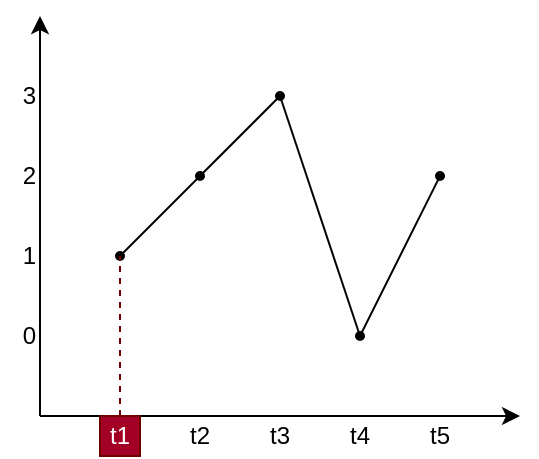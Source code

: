 <mxfile version="13.0.1" type="device" pages="5"><diagram id="GNI_1XxnaWVlotuhfEyz" name="Chart-0"><mxGraphModel dx="1092" dy="983" grid="1" gridSize="10" guides="1" tooltips="1" connect="1" arrows="1" fold="1" page="1" pageScale="1" pageWidth="850" pageHeight="1100" math="0" shadow="0"><root><mxCell id="0"/><mxCell id="1" parent="0"/><mxCell id="yoRwLAgDJurd5_JZoQ_t-25" value="" style="group" parent="1" vertex="1" connectable="0"><mxGeometry x="40" y="40" width="260" height="220" as="geometry"/></mxCell><mxCell id="yoRwLAgDJurd5_JZoQ_t-1" value="" style="endArrow=classic;html=1;" parent="yoRwLAgDJurd5_JZoQ_t-25" edge="1"><mxGeometry width="50" height="50" relative="1" as="geometry"><mxPoint x="20" y="200" as="sourcePoint"/><mxPoint x="20" as="targetPoint"/></mxGeometry></mxCell><mxCell id="yoRwLAgDJurd5_JZoQ_t-2" value="" style="endArrow=classic;html=1;" parent="yoRwLAgDJurd5_JZoQ_t-25" edge="1"><mxGeometry width="50" height="50" relative="1" as="geometry"><mxPoint x="20" y="200" as="sourcePoint"/><mxPoint x="260" y="200" as="targetPoint"/></mxGeometry></mxCell><mxCell id="yoRwLAgDJurd5_JZoQ_t-3" value="" style="endArrow=none;html=1;" parent="yoRwLAgDJurd5_JZoQ_t-25" edge="1"><mxGeometry width="50" height="50" relative="1" as="geometry"><mxPoint x="60" y="120" as="sourcePoint"/><mxPoint x="100" y="80" as="targetPoint"/></mxGeometry></mxCell><mxCell id="yoRwLAgDJurd5_JZoQ_t-4" value="" style="endArrow=none;html=1;" parent="yoRwLAgDJurd5_JZoQ_t-25" edge="1"><mxGeometry width="50" height="50" relative="1" as="geometry"><mxPoint x="100" y="80" as="sourcePoint"/><mxPoint x="140" y="40" as="targetPoint"/></mxGeometry></mxCell><mxCell id="yoRwLAgDJurd5_JZoQ_t-5" value="" style="endArrow=none;html=1;" parent="yoRwLAgDJurd5_JZoQ_t-25" edge="1"><mxGeometry width="50" height="50" relative="1" as="geometry"><mxPoint x="140" y="40" as="sourcePoint"/><mxPoint x="180" y="160" as="targetPoint"/></mxGeometry></mxCell><mxCell id="yoRwLAgDJurd5_JZoQ_t-6" value="" style="endArrow=none;html=1;" parent="yoRwLAgDJurd5_JZoQ_t-25" source="yoRwLAgDJurd5_JZoQ_t-20" edge="1"><mxGeometry width="50" height="50" relative="1" as="geometry"><mxPoint x="220" y="80" as="sourcePoint"/><mxPoint x="180" y="160" as="targetPoint"/></mxGeometry></mxCell><mxCell id="yoRwLAgDJurd5_JZoQ_t-7" value="1" style="text;html=1;strokeColor=none;fillColor=none;align=right;verticalAlign=middle;whiteSpace=wrap;rounded=0;" parent="yoRwLAgDJurd5_JZoQ_t-25" vertex="1"><mxGeometry y="110" width="20" height="20" as="geometry"/></mxCell><mxCell id="yoRwLAgDJurd5_JZoQ_t-8" value="0" style="text;html=1;strokeColor=none;fillColor=none;align=right;verticalAlign=middle;whiteSpace=wrap;rounded=0;" parent="yoRwLAgDJurd5_JZoQ_t-25" vertex="1"><mxGeometry y="150" width="20" height="20" as="geometry"/></mxCell><mxCell id="yoRwLAgDJurd5_JZoQ_t-9" value="2" style="text;html=1;strokeColor=none;fillColor=none;align=right;verticalAlign=middle;whiteSpace=wrap;rounded=0;" parent="yoRwLAgDJurd5_JZoQ_t-25" vertex="1"><mxGeometry y="70" width="20" height="20" as="geometry"/></mxCell><mxCell id="yoRwLAgDJurd5_JZoQ_t-10" value="3" style="text;html=1;strokeColor=none;fillColor=none;align=right;verticalAlign=middle;whiteSpace=wrap;rounded=0;" parent="yoRwLAgDJurd5_JZoQ_t-25" vertex="1"><mxGeometry y="30" width="20" height="20" as="geometry"/></mxCell><mxCell id="yoRwLAgDJurd5_JZoQ_t-11" value="t1" style="text;html=1;strokeColor=#6F0000;fillColor=#a20025;align=center;verticalAlign=middle;whiteSpace=wrap;rounded=0;fontColor=#ffffff;" parent="yoRwLAgDJurd5_JZoQ_t-25" vertex="1"><mxGeometry x="50" y="200" width="20" height="20" as="geometry"/></mxCell><mxCell id="yoRwLAgDJurd5_JZoQ_t-12" value="t2" style="text;html=1;strokeColor=none;fillColor=none;align=center;verticalAlign=middle;whiteSpace=wrap;rounded=0;" parent="yoRwLAgDJurd5_JZoQ_t-25" vertex="1"><mxGeometry x="90" y="200" width="20" height="20" as="geometry"/></mxCell><mxCell id="yoRwLAgDJurd5_JZoQ_t-13" value="t3" style="text;html=1;strokeColor=none;fillColor=none;align=center;verticalAlign=middle;whiteSpace=wrap;rounded=0;" parent="yoRwLAgDJurd5_JZoQ_t-25" vertex="1"><mxGeometry x="130" y="200" width="20" height="20" as="geometry"/></mxCell><mxCell id="yoRwLAgDJurd5_JZoQ_t-14" value="t4" style="text;html=1;strokeColor=none;fillColor=none;align=center;verticalAlign=middle;whiteSpace=wrap;rounded=0;" parent="yoRwLAgDJurd5_JZoQ_t-25" vertex="1"><mxGeometry x="170" y="200" width="20" height="20" as="geometry"/></mxCell><mxCell id="yoRwLAgDJurd5_JZoQ_t-15" value="t5" style="text;html=1;strokeColor=none;fillColor=none;align=center;verticalAlign=middle;whiteSpace=wrap;rounded=0;" parent="yoRwLAgDJurd5_JZoQ_t-25" vertex="1"><mxGeometry x="210" y="200" width="20" height="20" as="geometry"/></mxCell><mxCell id="yoRwLAgDJurd5_JZoQ_t-17" value="" style="ellipse;whiteSpace=wrap;html=1;aspect=fixed;align=center;fillColor=#000000;" parent="yoRwLAgDJurd5_JZoQ_t-25" vertex="1"><mxGeometry x="58" y="118" width="4" height="4" as="geometry"/></mxCell><mxCell id="yoRwLAgDJurd5_JZoQ_t-18" value="" style="ellipse;whiteSpace=wrap;html=1;aspect=fixed;align=center;fillColor=#000000;" parent="yoRwLAgDJurd5_JZoQ_t-25" vertex="1"><mxGeometry x="138" y="38" width="4" height="4" as="geometry"/></mxCell><mxCell id="yoRwLAgDJurd5_JZoQ_t-19" value="" style="ellipse;whiteSpace=wrap;html=1;aspect=fixed;align=center;fillColor=#000000;" parent="yoRwLAgDJurd5_JZoQ_t-25" vertex="1"><mxGeometry x="178" y="158" width="4" height="4" as="geometry"/></mxCell><mxCell id="yoRwLAgDJurd5_JZoQ_t-20" value="" style="ellipse;whiteSpace=wrap;html=1;aspect=fixed;align=center;fillColor=#000000;" parent="yoRwLAgDJurd5_JZoQ_t-25" vertex="1"><mxGeometry x="218" y="78" width="4" height="4" as="geometry"/></mxCell><mxCell id="yoRwLAgDJurd5_JZoQ_t-23" value="" style="endArrow=none;html=1;" parent="yoRwLAgDJurd5_JZoQ_t-25" target="yoRwLAgDJurd5_JZoQ_t-20" edge="1"><mxGeometry width="50" height="50" relative="1" as="geometry"><mxPoint x="220" y="80" as="sourcePoint"/><mxPoint x="180" y="160" as="targetPoint"/></mxGeometry></mxCell><mxCell id="yoRwLAgDJurd5_JZoQ_t-24" value="" style="ellipse;whiteSpace=wrap;html=1;aspect=fixed;align=center;fillColor=#000000;" parent="yoRwLAgDJurd5_JZoQ_t-25" vertex="1"><mxGeometry x="98" y="78" width="4" height="4" as="geometry"/></mxCell><mxCell id="yoRwLAgDJurd5_JZoQ_t-99" value="" style="endArrow=none;dashed=1;html=1;fillColor=#a20025;strokeColor=#6F0000;exitX=0.5;exitY=1;exitDx=0;exitDy=0;" parent="1" edge="1"><mxGeometry width="50" height="50" relative="1" as="geometry"><mxPoint x="100" y="240" as="sourcePoint"/><mxPoint x="100" y="160" as="targetPoint"/></mxGeometry></mxCell></root></mxGraphModel></diagram><diagram id="5bzT0ivBfAlRFcSFO_gp" name="Chart-sell"><mxGraphModel dx="1092" dy="983" grid="1" gridSize="10" guides="1" tooltips="1" connect="1" arrows="1" fold="1" page="1" pageScale="1" pageWidth="850" pageHeight="1100" math="0" shadow="0"><root><mxCell id="JjhtUBSlfmf9Go-2sVfD-0"/><mxCell id="JjhtUBSlfmf9Go-2sVfD-1" parent="JjhtUBSlfmf9Go-2sVfD-0"/><mxCell id="XUfsZHYqxWSjVOJ6sXv7-0" value="" style="group;fontStyle=1" vertex="1" connectable="0" parent="JjhtUBSlfmf9Go-2sVfD-1"><mxGeometry x="40" y="40" width="260" height="220" as="geometry"/></mxCell><mxCell id="XUfsZHYqxWSjVOJ6sXv7-1" value="" style="rounded=0;whiteSpace=wrap;html=1;fillColor=#dae8fc;align=center;strokeColor=none;" vertex="1" parent="XUfsZHYqxWSjVOJ6sXv7-0"><mxGeometry x="40" y="80" width="80" height="40" as="geometry"/></mxCell><mxCell id="XUfsZHYqxWSjVOJ6sXv7-2" value="" style="endArrow=classic;html=1;" edge="1" parent="XUfsZHYqxWSjVOJ6sXv7-0"><mxGeometry width="50" height="50" relative="1" as="geometry"><mxPoint x="20" y="200" as="sourcePoint"/><mxPoint x="20" as="targetPoint"/></mxGeometry></mxCell><mxCell id="XUfsZHYqxWSjVOJ6sXv7-3" value="" style="endArrow=classic;html=1;" edge="1" parent="XUfsZHYqxWSjVOJ6sXv7-0"><mxGeometry width="50" height="50" relative="1" as="geometry"><mxPoint x="20" y="200" as="sourcePoint"/><mxPoint x="260" y="200" as="targetPoint"/></mxGeometry></mxCell><mxCell id="XUfsZHYqxWSjVOJ6sXv7-4" value="" style="endArrow=none;html=1;" edge="1" parent="XUfsZHYqxWSjVOJ6sXv7-0"><mxGeometry width="50" height="50" relative="1" as="geometry"><mxPoint x="60" y="120" as="sourcePoint"/><mxPoint x="100" y="80" as="targetPoint"/></mxGeometry></mxCell><mxCell id="XUfsZHYqxWSjVOJ6sXv7-5" value="" style="endArrow=none;html=1;" edge="1" parent="XUfsZHYqxWSjVOJ6sXv7-0"><mxGeometry width="50" height="50" relative="1" as="geometry"><mxPoint x="100" y="80" as="sourcePoint"/><mxPoint x="140" y="40" as="targetPoint"/></mxGeometry></mxCell><mxCell id="XUfsZHYqxWSjVOJ6sXv7-6" value="" style="endArrow=none;html=1;" edge="1" parent="XUfsZHYqxWSjVOJ6sXv7-0"><mxGeometry width="50" height="50" relative="1" as="geometry"><mxPoint x="140" y="40" as="sourcePoint"/><mxPoint x="180" y="160" as="targetPoint"/></mxGeometry></mxCell><mxCell id="XUfsZHYqxWSjVOJ6sXv7-7" value="" style="endArrow=none;html=1;" edge="1" parent="XUfsZHYqxWSjVOJ6sXv7-0" source="XUfsZHYqxWSjVOJ6sXv7-20"><mxGeometry width="50" height="50" relative="1" as="geometry"><mxPoint x="220" y="80" as="sourcePoint"/><mxPoint x="180" y="160" as="targetPoint"/></mxGeometry></mxCell><mxCell id="XUfsZHYqxWSjVOJ6sXv7-8" value="1" style="text;html=1;strokeColor=none;fillColor=none;align=right;verticalAlign=middle;whiteSpace=wrap;rounded=0;" vertex="1" parent="XUfsZHYqxWSjVOJ6sXv7-0"><mxGeometry y="110" width="20" height="20" as="geometry"/></mxCell><mxCell id="XUfsZHYqxWSjVOJ6sXv7-9" value="0" style="text;html=1;strokeColor=none;fillColor=none;align=right;verticalAlign=middle;whiteSpace=wrap;rounded=0;" vertex="1" parent="XUfsZHYqxWSjVOJ6sXv7-0"><mxGeometry y="150" width="20" height="20" as="geometry"/></mxCell><mxCell id="XUfsZHYqxWSjVOJ6sXv7-10" value="2" style="text;html=1;strokeColor=none;fillColor=none;align=right;verticalAlign=middle;whiteSpace=wrap;rounded=0;" vertex="1" parent="XUfsZHYqxWSjVOJ6sXv7-0"><mxGeometry y="70" width="20" height="20" as="geometry"/></mxCell><mxCell id="XUfsZHYqxWSjVOJ6sXv7-11" value="3" style="text;html=1;strokeColor=none;fillColor=none;align=right;verticalAlign=middle;whiteSpace=wrap;rounded=0;" vertex="1" parent="XUfsZHYqxWSjVOJ6sXv7-0"><mxGeometry y="30" width="20" height="20" as="geometry"/></mxCell><mxCell id="XUfsZHYqxWSjVOJ6sXv7-12" value="t1" style="text;html=1;strokeColor=none;fillColor=none;align=center;verticalAlign=middle;whiteSpace=wrap;rounded=0;" vertex="1" parent="XUfsZHYqxWSjVOJ6sXv7-0"><mxGeometry x="50" y="200" width="20" height="20" as="geometry"/></mxCell><mxCell id="XUfsZHYqxWSjVOJ6sXv7-13" value="t2" style="text;html=1;strokeColor=#6F0000;fillColor=#a20025;align=center;verticalAlign=middle;whiteSpace=wrap;rounded=0;fontStyle=1;fontColor=#ffffff;" vertex="1" parent="XUfsZHYqxWSjVOJ6sXv7-0"><mxGeometry x="90" y="200" width="20" height="20" as="geometry"/></mxCell><mxCell id="XUfsZHYqxWSjVOJ6sXv7-14" value="t3" style="text;html=1;strokeColor=none;fillColor=none;align=center;verticalAlign=middle;whiteSpace=wrap;rounded=0;" vertex="1" parent="XUfsZHYqxWSjVOJ6sXv7-0"><mxGeometry x="130" y="200" width="20" height="20" as="geometry"/></mxCell><mxCell id="XUfsZHYqxWSjVOJ6sXv7-15" value="t4" style="text;html=1;strokeColor=none;fillColor=none;align=center;verticalAlign=middle;whiteSpace=wrap;rounded=0;" vertex="1" parent="XUfsZHYqxWSjVOJ6sXv7-0"><mxGeometry x="170" y="200" width="20" height="20" as="geometry"/></mxCell><mxCell id="XUfsZHYqxWSjVOJ6sXv7-16" value="t5" style="text;html=1;strokeColor=none;fillColor=none;align=center;verticalAlign=middle;whiteSpace=wrap;rounded=0;" vertex="1" parent="XUfsZHYqxWSjVOJ6sXv7-0"><mxGeometry x="210" y="200" width="20" height="20" as="geometry"/></mxCell><mxCell id="XUfsZHYqxWSjVOJ6sXv7-17" value="" style="ellipse;whiteSpace=wrap;html=1;aspect=fixed;align=center;fillColor=#000000;" vertex="1" parent="XUfsZHYqxWSjVOJ6sXv7-0"><mxGeometry x="58" y="118" width="4" height="4" as="geometry"/></mxCell><mxCell id="XUfsZHYqxWSjVOJ6sXv7-18" value="" style="ellipse;whiteSpace=wrap;html=1;aspect=fixed;align=center;fillColor=#000000;" vertex="1" parent="XUfsZHYqxWSjVOJ6sXv7-0"><mxGeometry x="138" y="38" width="4" height="4" as="geometry"/></mxCell><mxCell id="XUfsZHYqxWSjVOJ6sXv7-19" value="" style="ellipse;whiteSpace=wrap;html=1;aspect=fixed;align=center;fillColor=#000000;" vertex="1" parent="XUfsZHYqxWSjVOJ6sXv7-0"><mxGeometry x="178" y="158" width="4" height="4" as="geometry"/></mxCell><mxCell id="XUfsZHYqxWSjVOJ6sXv7-20" value="" style="ellipse;whiteSpace=wrap;html=1;aspect=fixed;align=center;fillColor=#000000;" vertex="1" parent="XUfsZHYqxWSjVOJ6sXv7-0"><mxGeometry x="218" y="78" width="4" height="4" as="geometry"/></mxCell><mxCell id="XUfsZHYqxWSjVOJ6sXv7-21" value="" style="endArrow=none;html=1;" edge="1" parent="XUfsZHYqxWSjVOJ6sXv7-0" target="XUfsZHYqxWSjVOJ6sXv7-20"><mxGeometry width="50" height="50" relative="1" as="geometry"><mxPoint x="220" y="80" as="sourcePoint"/><mxPoint x="180" y="160" as="targetPoint"/></mxGeometry></mxCell><mxCell id="XUfsZHYqxWSjVOJ6sXv7-22" value="" style="ellipse;whiteSpace=wrap;html=1;aspect=fixed;align=center;fillColor=#000000;" vertex="1" parent="XUfsZHYqxWSjVOJ6sXv7-0"><mxGeometry x="98" y="78" width="4" height="4" as="geometry"/></mxCell><mxCell id="XUfsZHYqxWSjVOJ6sXv7-23" value="" style="endArrow=none;dashed=1;html=1;fillColor=#a20025;strokeColor=#6F0000;exitX=0.5;exitY=0;exitDx=0;exitDy=0;entryX=0;entryY=1;entryDx=0;entryDy=0;" edge="1" parent="XUfsZHYqxWSjVOJ6sXv7-0" source="XUfsZHYqxWSjVOJ6sXv7-13" target="XUfsZHYqxWSjVOJ6sXv7-22"><mxGeometry width="50" height="50" relative="1" as="geometry"><mxPoint x="70" y="-70" as="sourcePoint"/><mxPoint x="70" y="-150" as="targetPoint"/></mxGeometry></mxCell><mxCell id="XUfsZHYqxWSjVOJ6sXv7-24" value="" style="group" vertex="1" connectable="0" parent="JjhtUBSlfmf9Go-2sVfD-1"><mxGeometry x="360" y="40" width="260" height="220" as="geometry"/></mxCell><mxCell id="XUfsZHYqxWSjVOJ6sXv7-25" value="" style="rounded=0;whiteSpace=wrap;html=1;fillColor=#dae8fc;align=center;strokeColor=none;" vertex="1" parent="XUfsZHYqxWSjVOJ6sXv7-24"><mxGeometry x="40" y="40" width="120" height="80" as="geometry"/></mxCell><mxCell id="XUfsZHYqxWSjVOJ6sXv7-26" value="" style="endArrow=classic;html=1;" edge="1" parent="XUfsZHYqxWSjVOJ6sXv7-24"><mxGeometry width="50" height="50" relative="1" as="geometry"><mxPoint x="20" y="200" as="sourcePoint"/><mxPoint x="20" as="targetPoint"/></mxGeometry></mxCell><mxCell id="XUfsZHYqxWSjVOJ6sXv7-27" value="" style="endArrow=classic;html=1;" edge="1" parent="XUfsZHYqxWSjVOJ6sXv7-24"><mxGeometry width="50" height="50" relative="1" as="geometry"><mxPoint x="20" y="200" as="sourcePoint"/><mxPoint x="260" y="200" as="targetPoint"/></mxGeometry></mxCell><mxCell id="XUfsZHYqxWSjVOJ6sXv7-28" value="" style="endArrow=none;html=1;" edge="1" parent="XUfsZHYqxWSjVOJ6sXv7-24"><mxGeometry width="50" height="50" relative="1" as="geometry"><mxPoint x="60" y="120" as="sourcePoint"/><mxPoint x="100" y="80" as="targetPoint"/></mxGeometry></mxCell><mxCell id="XUfsZHYqxWSjVOJ6sXv7-29" value="" style="endArrow=none;html=1;" edge="1" parent="XUfsZHYqxWSjVOJ6sXv7-24"><mxGeometry width="50" height="50" relative="1" as="geometry"><mxPoint x="100" y="80" as="sourcePoint"/><mxPoint x="140" y="40" as="targetPoint"/></mxGeometry></mxCell><mxCell id="XUfsZHYqxWSjVOJ6sXv7-30" value="" style="endArrow=none;html=1;" edge="1" parent="XUfsZHYqxWSjVOJ6sXv7-24"><mxGeometry width="50" height="50" relative="1" as="geometry"><mxPoint x="140" y="40" as="sourcePoint"/><mxPoint x="180" y="160" as="targetPoint"/></mxGeometry></mxCell><mxCell id="XUfsZHYqxWSjVOJ6sXv7-31" value="" style="endArrow=none;html=1;" edge="1" parent="XUfsZHYqxWSjVOJ6sXv7-24" source="XUfsZHYqxWSjVOJ6sXv7-44"><mxGeometry width="50" height="50" relative="1" as="geometry"><mxPoint x="220" y="80" as="sourcePoint"/><mxPoint x="180" y="160" as="targetPoint"/></mxGeometry></mxCell><mxCell id="XUfsZHYqxWSjVOJ6sXv7-32" value="1" style="text;html=1;strokeColor=none;fillColor=none;align=right;verticalAlign=middle;whiteSpace=wrap;rounded=0;" vertex="1" parent="XUfsZHYqxWSjVOJ6sXv7-24"><mxGeometry y="110" width="20" height="20" as="geometry"/></mxCell><mxCell id="XUfsZHYqxWSjVOJ6sXv7-33" value="0" style="text;html=1;strokeColor=none;fillColor=none;align=right;verticalAlign=middle;whiteSpace=wrap;rounded=0;" vertex="1" parent="XUfsZHYqxWSjVOJ6sXv7-24"><mxGeometry y="150" width="20" height="20" as="geometry"/></mxCell><mxCell id="XUfsZHYqxWSjVOJ6sXv7-34" value="2" style="text;html=1;strokeColor=none;fillColor=none;align=right;verticalAlign=middle;whiteSpace=wrap;rounded=0;" vertex="1" parent="XUfsZHYqxWSjVOJ6sXv7-24"><mxGeometry y="70" width="20" height="20" as="geometry"/></mxCell><mxCell id="XUfsZHYqxWSjVOJ6sXv7-35" value="3" style="text;html=1;strokeColor=none;fillColor=none;align=right;verticalAlign=middle;whiteSpace=wrap;rounded=0;" vertex="1" parent="XUfsZHYqxWSjVOJ6sXv7-24"><mxGeometry y="30" width="20" height="20" as="geometry"/></mxCell><mxCell id="XUfsZHYqxWSjVOJ6sXv7-36" value="t1" style="text;html=1;strokeColor=none;fillColor=none;align=center;verticalAlign=middle;whiteSpace=wrap;rounded=0;" vertex="1" parent="XUfsZHYqxWSjVOJ6sXv7-24"><mxGeometry x="50" y="200" width="20" height="20" as="geometry"/></mxCell><mxCell id="XUfsZHYqxWSjVOJ6sXv7-37" value="t2" style="text;html=1;strokeColor=none;fillColor=none;align=center;verticalAlign=middle;whiteSpace=wrap;rounded=0;" vertex="1" parent="XUfsZHYqxWSjVOJ6sXv7-24"><mxGeometry x="90" y="200" width="20" height="20" as="geometry"/></mxCell><mxCell id="XUfsZHYqxWSjVOJ6sXv7-38" value="t3" style="text;html=1;strokeColor=#6F0000;fillColor=#a20025;align=center;verticalAlign=middle;whiteSpace=wrap;rounded=0;fontColor=#ffffff;" vertex="1" parent="XUfsZHYqxWSjVOJ6sXv7-24"><mxGeometry x="130" y="200" width="20" height="20" as="geometry"/></mxCell><mxCell id="XUfsZHYqxWSjVOJ6sXv7-39" value="t4" style="text;html=1;strokeColor=none;fillColor=none;align=center;verticalAlign=middle;whiteSpace=wrap;rounded=0;" vertex="1" parent="XUfsZHYqxWSjVOJ6sXv7-24"><mxGeometry x="170" y="200" width="20" height="20" as="geometry"/></mxCell><mxCell id="XUfsZHYqxWSjVOJ6sXv7-40" value="t5" style="text;html=1;strokeColor=none;fillColor=none;align=center;verticalAlign=middle;whiteSpace=wrap;rounded=0;" vertex="1" parent="XUfsZHYqxWSjVOJ6sXv7-24"><mxGeometry x="210" y="200" width="20" height="20" as="geometry"/></mxCell><mxCell id="XUfsZHYqxWSjVOJ6sXv7-41" value="" style="ellipse;whiteSpace=wrap;html=1;aspect=fixed;align=center;fillColor=#000000;" vertex="1" parent="XUfsZHYqxWSjVOJ6sXv7-24"><mxGeometry x="58" y="118" width="4" height="4" as="geometry"/></mxCell><mxCell id="XUfsZHYqxWSjVOJ6sXv7-42" value="" style="ellipse;whiteSpace=wrap;html=1;aspect=fixed;align=center;fillColor=#000000;" vertex="1" parent="XUfsZHYqxWSjVOJ6sXv7-24"><mxGeometry x="138" y="38" width="4" height="4" as="geometry"/></mxCell><mxCell id="XUfsZHYqxWSjVOJ6sXv7-43" value="" style="ellipse;whiteSpace=wrap;html=1;aspect=fixed;align=center;fillColor=#000000;" vertex="1" parent="XUfsZHYqxWSjVOJ6sXv7-24"><mxGeometry x="178" y="158" width="4" height="4" as="geometry"/></mxCell><mxCell id="XUfsZHYqxWSjVOJ6sXv7-44" value="" style="ellipse;whiteSpace=wrap;html=1;aspect=fixed;align=center;fillColor=#000000;" vertex="1" parent="XUfsZHYqxWSjVOJ6sXv7-24"><mxGeometry x="218" y="78" width="4" height="4" as="geometry"/></mxCell><mxCell id="XUfsZHYqxWSjVOJ6sXv7-45" value="" style="endArrow=none;html=1;" edge="1" parent="XUfsZHYqxWSjVOJ6sXv7-24" target="XUfsZHYqxWSjVOJ6sXv7-44"><mxGeometry width="50" height="50" relative="1" as="geometry"><mxPoint x="220" y="80" as="sourcePoint"/><mxPoint x="180" y="160" as="targetPoint"/></mxGeometry></mxCell><mxCell id="XUfsZHYqxWSjVOJ6sXv7-46" value="" style="ellipse;whiteSpace=wrap;html=1;aspect=fixed;align=center;fillColor=#000000;" vertex="1" parent="XUfsZHYqxWSjVOJ6sXv7-24"><mxGeometry x="98" y="78" width="4" height="4" as="geometry"/></mxCell><mxCell id="XUfsZHYqxWSjVOJ6sXv7-47" value="" style="endArrow=none;dashed=1;html=1;fillColor=#a20025;strokeColor=#6F0000;exitX=0.5;exitY=0;exitDx=0;exitDy=0;entryX=0.5;entryY=1;entryDx=0;entryDy=0;" edge="1" parent="XUfsZHYqxWSjVOJ6sXv7-24" source="XUfsZHYqxWSjVOJ6sXv7-38" target="XUfsZHYqxWSjVOJ6sXv7-42"><mxGeometry width="50" height="50" relative="1" as="geometry"><mxPoint x="91.41" y="358.59" as="sourcePoint"/><mxPoint x="141" y="50" as="targetPoint"/></mxGeometry></mxCell></root></mxGraphModel></diagram><diagram id="2k-2Tyz_b64DX_13AIQ5" name="Chart-sell-with-cooldown"><mxGraphModel dx="1092" dy="983" grid="1" gridSize="10" guides="1" tooltips="1" connect="1" arrows="1" fold="1" page="1" pageScale="1" pageWidth="850" pageHeight="1100" math="0" shadow="0"><root><mxCell id="Ry3ldb5enPVeDRX3lkKN-0"/><mxCell id="Ry3ldb5enPVeDRX3lkKN-1" parent="Ry3ldb5enPVeDRX3lkKN-0"/><mxCell id="Ry3ldb5enPVeDRX3lkKN-2" value="" style="group" parent="Ry3ldb5enPVeDRX3lkKN-1" vertex="1" connectable="0"><mxGeometry x="40" y="40" width="260" height="220" as="geometry"/></mxCell><mxCell id="Ry3ldb5enPVeDRX3lkKN-3" value="" style="rounded=0;whiteSpace=wrap;html=1;fillColor=#dae8fc;align=center;strokeColor=none;" parent="Ry3ldb5enPVeDRX3lkKN-2" vertex="1"><mxGeometry x="40" y="80" width="80" height="40" as="geometry"/></mxCell><mxCell id="Ry3ldb5enPVeDRX3lkKN-4" value="" style="rounded=0;whiteSpace=wrap;html=1;fillColor=#dae8fc;align=center;strokeColor=none;" parent="Ry3ldb5enPVeDRX3lkKN-2" vertex="1"><mxGeometry x="160" y="80" width="80" height="80" as="geometry"/></mxCell><mxCell id="Ry3ldb5enPVeDRX3lkKN-5" value="" style="endArrow=classic;html=1;" parent="Ry3ldb5enPVeDRX3lkKN-2" edge="1"><mxGeometry width="50" height="50" relative="1" as="geometry"><mxPoint x="20" y="200" as="sourcePoint"/><mxPoint x="20" as="targetPoint"/></mxGeometry></mxCell><mxCell id="Ry3ldb5enPVeDRX3lkKN-6" value="" style="endArrow=classic;html=1;" parent="Ry3ldb5enPVeDRX3lkKN-2" edge="1"><mxGeometry width="50" height="50" relative="1" as="geometry"><mxPoint x="20" y="200" as="sourcePoint"/><mxPoint x="260" y="200" as="targetPoint"/></mxGeometry></mxCell><mxCell id="Ry3ldb5enPVeDRX3lkKN-7" value="" style="endArrow=none;html=1;" parent="Ry3ldb5enPVeDRX3lkKN-2" edge="1"><mxGeometry width="50" height="50" relative="1" as="geometry"><mxPoint x="60" y="120" as="sourcePoint"/><mxPoint x="100" y="80" as="targetPoint"/></mxGeometry></mxCell><mxCell id="Ry3ldb5enPVeDRX3lkKN-8" value="" style="endArrow=none;html=1;" parent="Ry3ldb5enPVeDRX3lkKN-2" edge="1"><mxGeometry width="50" height="50" relative="1" as="geometry"><mxPoint x="100" y="80" as="sourcePoint"/><mxPoint x="140" y="40" as="targetPoint"/></mxGeometry></mxCell><mxCell id="Ry3ldb5enPVeDRX3lkKN-9" value="" style="endArrow=none;html=1;" parent="Ry3ldb5enPVeDRX3lkKN-2" edge="1"><mxGeometry width="50" height="50" relative="1" as="geometry"><mxPoint x="140" y="40" as="sourcePoint"/><mxPoint x="180" y="160" as="targetPoint"/></mxGeometry></mxCell><mxCell id="Ry3ldb5enPVeDRX3lkKN-10" value="" style="endArrow=none;html=1;" parent="Ry3ldb5enPVeDRX3lkKN-2" source="Ry3ldb5enPVeDRX3lkKN-23" edge="1"><mxGeometry width="50" height="50" relative="1" as="geometry"><mxPoint x="220" y="80" as="sourcePoint"/><mxPoint x="180" y="160" as="targetPoint"/></mxGeometry></mxCell><mxCell id="Ry3ldb5enPVeDRX3lkKN-11" value="1" style="text;html=1;strokeColor=none;fillColor=none;align=right;verticalAlign=middle;whiteSpace=wrap;rounded=0;" parent="Ry3ldb5enPVeDRX3lkKN-2" vertex="1"><mxGeometry y="110" width="20" height="20" as="geometry"/></mxCell><mxCell id="Ry3ldb5enPVeDRX3lkKN-12" value="0" style="text;html=1;strokeColor=none;fillColor=none;align=right;verticalAlign=middle;whiteSpace=wrap;rounded=0;" parent="Ry3ldb5enPVeDRX3lkKN-2" vertex="1"><mxGeometry y="150" width="20" height="20" as="geometry"/></mxCell><mxCell id="Ry3ldb5enPVeDRX3lkKN-13" value="2" style="text;html=1;strokeColor=none;fillColor=none;align=right;verticalAlign=middle;whiteSpace=wrap;rounded=0;" parent="Ry3ldb5enPVeDRX3lkKN-2" vertex="1"><mxGeometry y="70" width="20" height="20" as="geometry"/></mxCell><mxCell id="Ry3ldb5enPVeDRX3lkKN-14" value="3" style="text;html=1;strokeColor=none;fillColor=none;align=right;verticalAlign=middle;whiteSpace=wrap;rounded=0;" parent="Ry3ldb5enPVeDRX3lkKN-2" vertex="1"><mxGeometry y="30" width="20" height="20" as="geometry"/></mxCell><mxCell id="Ry3ldb5enPVeDRX3lkKN-15" value="t1" style="text;html=1;strokeColor=none;fillColor=none;align=center;verticalAlign=middle;whiteSpace=wrap;rounded=0;" parent="Ry3ldb5enPVeDRX3lkKN-2" vertex="1"><mxGeometry x="50" y="200" width="20" height="20" as="geometry"/></mxCell><mxCell id="Ry3ldb5enPVeDRX3lkKN-16" value="t2" style="text;html=1;strokeColor=none;fillColor=none;align=center;verticalAlign=middle;whiteSpace=wrap;rounded=0;" parent="Ry3ldb5enPVeDRX3lkKN-2" vertex="1"><mxGeometry x="90" y="200" width="20" height="20" as="geometry"/></mxCell><mxCell id="Ry3ldb5enPVeDRX3lkKN-17" value="t3" style="text;html=1;strokeColor=none;fillColor=none;align=center;verticalAlign=middle;whiteSpace=wrap;rounded=0;" parent="Ry3ldb5enPVeDRX3lkKN-2" vertex="1"><mxGeometry x="130" y="200" width="20" height="20" as="geometry"/></mxCell><mxCell id="Ry3ldb5enPVeDRX3lkKN-18" value="t4" style="text;html=1;strokeColor=none;fillColor=none;align=center;verticalAlign=middle;whiteSpace=wrap;rounded=0;" parent="Ry3ldb5enPVeDRX3lkKN-2" vertex="1"><mxGeometry x="170" y="200" width="20" height="20" as="geometry"/></mxCell><mxCell id="Ry3ldb5enPVeDRX3lkKN-19" value="t5" style="text;html=1;strokeColor=#6F0000;fillColor=#a20025;align=center;verticalAlign=middle;whiteSpace=wrap;rounded=0;fontColor=#ffffff;" parent="Ry3ldb5enPVeDRX3lkKN-2" vertex="1"><mxGeometry x="210" y="200" width="20" height="20" as="geometry"/></mxCell><mxCell id="Ry3ldb5enPVeDRX3lkKN-20" value="" style="ellipse;whiteSpace=wrap;html=1;aspect=fixed;align=center;fillColor=#000000;" parent="Ry3ldb5enPVeDRX3lkKN-2" vertex="1"><mxGeometry x="58" y="118" width="4" height="4" as="geometry"/></mxCell><mxCell id="Ry3ldb5enPVeDRX3lkKN-21" value="" style="ellipse;whiteSpace=wrap;html=1;aspect=fixed;align=center;fillColor=#000000;" parent="Ry3ldb5enPVeDRX3lkKN-2" vertex="1"><mxGeometry x="138" y="38" width="4" height="4" as="geometry"/></mxCell><mxCell id="Ry3ldb5enPVeDRX3lkKN-22" value="" style="ellipse;whiteSpace=wrap;html=1;aspect=fixed;align=center;fillColor=#000000;" parent="Ry3ldb5enPVeDRX3lkKN-2" vertex="1"><mxGeometry x="178" y="158" width="4" height="4" as="geometry"/></mxCell><mxCell id="AaaOel6jGAKCbZGCoSMu-1" value="" style="edgeStyle=orthogonalEdgeStyle;rounded=0;orthogonalLoop=1;jettySize=auto;html=1;dashed=1;endArrow=none;endFill=0;fontColor=#000000;entryX=0.5;entryY=0;entryDx=0;entryDy=0;fillColor=#a20025;strokeColor=#6F0000;" parent="Ry3ldb5enPVeDRX3lkKN-2" source="Ry3ldb5enPVeDRX3lkKN-23" target="Ry3ldb5enPVeDRX3lkKN-19" edge="1"><mxGeometry relative="1" as="geometry"><mxPoint x="220" y="162" as="targetPoint"/></mxGeometry></mxCell><mxCell id="Ry3ldb5enPVeDRX3lkKN-23" value="" style="ellipse;whiteSpace=wrap;html=1;aspect=fixed;align=center;fillColor=#000000;" parent="Ry3ldb5enPVeDRX3lkKN-2" vertex="1"><mxGeometry x="218" y="78" width="4" height="4" as="geometry"/></mxCell><mxCell id="Ry3ldb5enPVeDRX3lkKN-24" value="" style="endArrow=none;html=1;" parent="Ry3ldb5enPVeDRX3lkKN-2" target="Ry3ldb5enPVeDRX3lkKN-23" edge="1"><mxGeometry width="50" height="50" relative="1" as="geometry"><mxPoint x="220" y="80" as="sourcePoint"/><mxPoint x="180" y="160" as="targetPoint"/></mxGeometry></mxCell><mxCell id="Ry3ldb5enPVeDRX3lkKN-25" value="" style="ellipse;whiteSpace=wrap;html=1;aspect=fixed;align=center;fillColor=#000000;" parent="Ry3ldb5enPVeDRX3lkKN-2" vertex="1"><mxGeometry x="98" y="78" width="4" height="4" as="geometry"/></mxCell></root></mxGraphModel></diagram><diagram id="1mTM_nKQgE0jII0GMP6i" name="Chart-cooldown"><mxGraphModel dx="1092" dy="983" grid="1" gridSize="10" guides="1" tooltips="1" connect="1" arrows="1" fold="1" page="1" pageScale="1" pageWidth="850" pageHeight="1100" math="0" shadow="0"><root><mxCell id="vZ8F01B6yboIxV9YFIJw-0"/><mxCell id="vZ8F01B6yboIxV9YFIJw-1" parent="vZ8F01B6yboIxV9YFIJw-0"/><mxCell id="a8dhgkezdDXQUvGmvDY9-0" value="" style="group" vertex="1" connectable="0" parent="vZ8F01B6yboIxV9YFIJw-1"><mxGeometry x="40" y="40" width="260" height="220" as="geometry"/></mxCell><mxCell id="a8dhgkezdDXQUvGmvDY9-1" value="" style="rounded=0;whiteSpace=wrap;html=1;fillColor=#dae8fc;align=center;strokeColor=none;" vertex="1" parent="a8dhgkezdDXQUvGmvDY9-0"><mxGeometry x="40" y="80" width="120" height="40" as="geometry"/></mxCell><mxCell id="a8dhgkezdDXQUvGmvDY9-2" value="" style="endArrow=classic;html=1;" edge="1" parent="a8dhgkezdDXQUvGmvDY9-0"><mxGeometry width="50" height="50" relative="1" as="geometry"><mxPoint x="20" y="200" as="sourcePoint"/><mxPoint x="20" as="targetPoint"/></mxGeometry></mxCell><mxCell id="a8dhgkezdDXQUvGmvDY9-3" value="" style="endArrow=classic;html=1;" edge="1" parent="a8dhgkezdDXQUvGmvDY9-0"><mxGeometry width="50" height="50" relative="1" as="geometry"><mxPoint x="20" y="200" as="sourcePoint"/><mxPoint x="260" y="200" as="targetPoint"/></mxGeometry></mxCell><mxCell id="a8dhgkezdDXQUvGmvDY9-4" value="" style="endArrow=none;html=1;" edge="1" parent="a8dhgkezdDXQUvGmvDY9-0"><mxGeometry width="50" height="50" relative="1" as="geometry"><mxPoint x="60" y="120" as="sourcePoint"/><mxPoint x="100" y="80" as="targetPoint"/></mxGeometry></mxCell><mxCell id="a8dhgkezdDXQUvGmvDY9-5" value="" style="endArrow=none;html=1;" edge="1" parent="a8dhgkezdDXQUvGmvDY9-0"><mxGeometry width="50" height="50" relative="1" as="geometry"><mxPoint x="100" y="80" as="sourcePoint"/><mxPoint x="140" y="40" as="targetPoint"/></mxGeometry></mxCell><mxCell id="a8dhgkezdDXQUvGmvDY9-6" value="" style="endArrow=none;html=1;" edge="1" parent="a8dhgkezdDXQUvGmvDY9-0"><mxGeometry width="50" height="50" relative="1" as="geometry"><mxPoint x="140" y="40" as="sourcePoint"/><mxPoint x="180" y="160" as="targetPoint"/></mxGeometry></mxCell><mxCell id="a8dhgkezdDXQUvGmvDY9-7" value="" style="endArrow=none;html=1;" edge="1" parent="a8dhgkezdDXQUvGmvDY9-0" source="a8dhgkezdDXQUvGmvDY9-21"><mxGeometry width="50" height="50" relative="1" as="geometry"><mxPoint x="220" y="80" as="sourcePoint"/><mxPoint x="180" y="160" as="targetPoint"/></mxGeometry></mxCell><mxCell id="a8dhgkezdDXQUvGmvDY9-8" value="1" style="text;html=1;strokeColor=none;fillColor=none;align=right;verticalAlign=middle;whiteSpace=wrap;rounded=0;" vertex="1" parent="a8dhgkezdDXQUvGmvDY9-0"><mxGeometry y="110" width="20" height="20" as="geometry"/></mxCell><mxCell id="a8dhgkezdDXQUvGmvDY9-9" value="0" style="text;html=1;strokeColor=none;fillColor=none;align=right;verticalAlign=middle;whiteSpace=wrap;rounded=0;" vertex="1" parent="a8dhgkezdDXQUvGmvDY9-0"><mxGeometry y="150" width="20" height="20" as="geometry"/></mxCell><mxCell id="a8dhgkezdDXQUvGmvDY9-10" value="2" style="text;html=1;strokeColor=none;fillColor=none;align=right;verticalAlign=middle;whiteSpace=wrap;rounded=0;" vertex="1" parent="a8dhgkezdDXQUvGmvDY9-0"><mxGeometry y="70" width="20" height="20" as="geometry"/></mxCell><mxCell id="a8dhgkezdDXQUvGmvDY9-11" value="3" style="text;html=1;strokeColor=none;fillColor=none;align=right;verticalAlign=middle;whiteSpace=wrap;rounded=0;" vertex="1" parent="a8dhgkezdDXQUvGmvDY9-0"><mxGeometry y="30" width="20" height="20" as="geometry"/></mxCell><mxCell id="a8dhgkezdDXQUvGmvDY9-12" value="t1" style="text;html=1;strokeColor=none;fillColor=none;align=center;verticalAlign=middle;whiteSpace=wrap;rounded=0;" vertex="1" parent="a8dhgkezdDXQUvGmvDY9-0"><mxGeometry x="50" y="200" width="20" height="20" as="geometry"/></mxCell><mxCell id="a8dhgkezdDXQUvGmvDY9-13" value="t2" style="text;html=1;strokeColor=none;fillColor=none;align=center;verticalAlign=middle;whiteSpace=wrap;rounded=0;" vertex="1" parent="a8dhgkezdDXQUvGmvDY9-0"><mxGeometry x="90" y="200" width="20" height="20" as="geometry"/></mxCell><mxCell id="a8dhgkezdDXQUvGmvDY9-14" value="t3" style="text;html=1;strokeColor=#6F0000;fillColor=#a20025;align=center;verticalAlign=middle;whiteSpace=wrap;rounded=0;fontColor=#ffffff;" vertex="1" parent="a8dhgkezdDXQUvGmvDY9-0"><mxGeometry x="130" y="200" width="20" height="20" as="geometry"/></mxCell><mxCell id="a8dhgkezdDXQUvGmvDY9-15" value="t4" style="text;html=1;strokeColor=none;fillColor=none;align=center;verticalAlign=middle;whiteSpace=wrap;rounded=0;" vertex="1" parent="a8dhgkezdDXQUvGmvDY9-0"><mxGeometry x="170" y="200" width="20" height="20" as="geometry"/></mxCell><mxCell id="a8dhgkezdDXQUvGmvDY9-16" value="t5" style="text;html=1;strokeColor=none;fillColor=none;align=center;verticalAlign=middle;whiteSpace=wrap;rounded=0;fontColor=#000000;" vertex="1" parent="a8dhgkezdDXQUvGmvDY9-0"><mxGeometry x="210" y="200" width="20" height="20" as="geometry"/></mxCell><mxCell id="a8dhgkezdDXQUvGmvDY9-17" value="" style="ellipse;whiteSpace=wrap;html=1;aspect=fixed;align=center;fillColor=#000000;" vertex="1" parent="a8dhgkezdDXQUvGmvDY9-0"><mxGeometry x="58" y="118" width="4" height="4" as="geometry"/></mxCell><mxCell id="a8dhgkezdDXQUvGmvDY9-18" value="" style="edgeStyle=orthogonalEdgeStyle;rounded=0;orthogonalLoop=1;jettySize=auto;html=1;dashed=1;fontColor=#000000;entryX=0.5;entryY=0;entryDx=0;entryDy=0;fillColor=#a20025;strokeColor=#6F0000;endArrow=none;endFill=0;" edge="1" parent="a8dhgkezdDXQUvGmvDY9-0" source="a8dhgkezdDXQUvGmvDY9-19" target="a8dhgkezdDXQUvGmvDY9-14"><mxGeometry relative="1" as="geometry"><mxPoint x="140" y="122" as="targetPoint"/></mxGeometry></mxCell><mxCell id="a8dhgkezdDXQUvGmvDY9-19" value="" style="ellipse;whiteSpace=wrap;html=1;aspect=fixed;align=center;fillColor=#000000;" vertex="1" parent="a8dhgkezdDXQUvGmvDY9-0"><mxGeometry x="138" y="38" width="4" height="4" as="geometry"/></mxCell><mxCell id="a8dhgkezdDXQUvGmvDY9-20" value="" style="ellipse;whiteSpace=wrap;html=1;aspect=fixed;align=center;fillColor=#000000;" vertex="1" parent="a8dhgkezdDXQUvGmvDY9-0"><mxGeometry x="178" y="158" width="4" height="4" as="geometry"/></mxCell><mxCell id="a8dhgkezdDXQUvGmvDY9-21" value="" style="ellipse;whiteSpace=wrap;html=1;aspect=fixed;align=center;fillColor=#000000;" vertex="1" parent="a8dhgkezdDXQUvGmvDY9-0"><mxGeometry x="218" y="78" width="4" height="4" as="geometry"/></mxCell><mxCell id="a8dhgkezdDXQUvGmvDY9-22" value="" style="endArrow=none;html=1;" edge="1" parent="a8dhgkezdDXQUvGmvDY9-0" target="a8dhgkezdDXQUvGmvDY9-21"><mxGeometry width="50" height="50" relative="1" as="geometry"><mxPoint x="220" y="80" as="sourcePoint"/><mxPoint x="180" y="160" as="targetPoint"/></mxGeometry></mxCell><mxCell id="a8dhgkezdDXQUvGmvDY9-23" value="" style="ellipse;whiteSpace=wrap;html=1;aspect=fixed;align=center;fillColor=#000000;" vertex="1" parent="a8dhgkezdDXQUvGmvDY9-0"><mxGeometry x="98" y="78" width="4" height="4" as="geometry"/></mxCell></root></mxGraphModel></diagram><diagram id="pw1yGXJAg8yi-XgvnQU8" name="Page-5"><mxGraphModel dx="1285" dy="1156" grid="1" gridSize="10" guides="1" tooltips="1" connect="1" arrows="1" fold="1" page="1" pageScale="1" pageWidth="850" pageHeight="1100" math="0" shadow="0"><root><mxCell id="G2EG9yNedua4cLO6yXhy-0"/><mxCell id="G2EG9yNedua4cLO6yXhy-1" parent="G2EG9yNedua4cLO6yXhy-0"/><mxCell id="G2EG9yNedua4cLO6yXhy-2" value="" style="group" vertex="1" connectable="0" parent="G2EG9yNedua4cLO6yXhy-1"><mxGeometry x="40" y="40" width="260" height="220" as="geometry"/></mxCell><mxCell id="G2EG9yNedua4cLO6yXhy-3" value="" style="rounded=0;whiteSpace=wrap;html=1;fillColor=#dae8fc;align=center;strokeColor=none;" vertex="1" parent="G2EG9yNedua4cLO6yXhy-2"><mxGeometry x="40" y="80" width="80" height="40" as="geometry"/></mxCell><mxCell id="G2EG9yNedua4cLO6yXhy-5" value="" style="endArrow=classic;html=1;" edge="1" parent="G2EG9yNedua4cLO6yXhy-2"><mxGeometry width="50" height="50" relative="1" as="geometry"><mxPoint x="20" y="200" as="sourcePoint"/><mxPoint x="20" as="targetPoint"/></mxGeometry></mxCell><mxCell id="G2EG9yNedua4cLO6yXhy-6" value="" style="endArrow=classic;html=1;" edge="1" parent="G2EG9yNedua4cLO6yXhy-2"><mxGeometry width="50" height="50" relative="1" as="geometry"><mxPoint x="20" y="200" as="sourcePoint"/><mxPoint x="260" y="200" as="targetPoint"/></mxGeometry></mxCell><mxCell id="G2EG9yNedua4cLO6yXhy-7" value="" style="endArrow=none;html=1;" edge="1" parent="G2EG9yNedua4cLO6yXhy-2"><mxGeometry width="50" height="50" relative="1" as="geometry"><mxPoint x="60" y="120" as="sourcePoint"/><mxPoint x="100" y="80" as="targetPoint"/></mxGeometry></mxCell><mxCell id="G2EG9yNedua4cLO6yXhy-8" value="" style="endArrow=none;html=1;" edge="1" parent="G2EG9yNedua4cLO6yXhy-2"><mxGeometry width="50" height="50" relative="1" as="geometry"><mxPoint x="100" y="80" as="sourcePoint"/><mxPoint x="140" y="40" as="targetPoint"/></mxGeometry></mxCell><mxCell id="G2EG9yNedua4cLO6yXhy-9" value="" style="endArrow=none;html=1;" edge="1" parent="G2EG9yNedua4cLO6yXhy-2"><mxGeometry width="50" height="50" relative="1" as="geometry"><mxPoint x="140" y="40" as="sourcePoint"/><mxPoint x="180" y="160" as="targetPoint"/></mxGeometry></mxCell><mxCell id="G2EG9yNedua4cLO6yXhy-10" value="" style="endArrow=none;html=1;" edge="1" parent="G2EG9yNedua4cLO6yXhy-2" source="G2EG9yNedua4cLO6yXhy-24"><mxGeometry width="50" height="50" relative="1" as="geometry"><mxPoint x="220" y="80" as="sourcePoint"/><mxPoint x="180" y="160" as="targetPoint"/></mxGeometry></mxCell><mxCell id="G2EG9yNedua4cLO6yXhy-11" value="1" style="text;html=1;strokeColor=none;fillColor=none;align=right;verticalAlign=middle;whiteSpace=wrap;rounded=0;" vertex="1" parent="G2EG9yNedua4cLO6yXhy-2"><mxGeometry y="110" width="20" height="20" as="geometry"/></mxCell><mxCell id="G2EG9yNedua4cLO6yXhy-12" value="0" style="text;html=1;strokeColor=none;fillColor=none;align=right;verticalAlign=middle;whiteSpace=wrap;rounded=0;" vertex="1" parent="G2EG9yNedua4cLO6yXhy-2"><mxGeometry y="150" width="20" height="20" as="geometry"/></mxCell><mxCell id="G2EG9yNedua4cLO6yXhy-13" value="2" style="text;html=1;strokeColor=none;fillColor=none;align=right;verticalAlign=middle;whiteSpace=wrap;rounded=0;" vertex="1" parent="G2EG9yNedua4cLO6yXhy-2"><mxGeometry y="70" width="20" height="20" as="geometry"/></mxCell><mxCell id="G2EG9yNedua4cLO6yXhy-14" value="3" style="text;html=1;strokeColor=none;fillColor=none;align=right;verticalAlign=middle;whiteSpace=wrap;rounded=0;" vertex="1" parent="G2EG9yNedua4cLO6yXhy-2"><mxGeometry y="30" width="20" height="20" as="geometry"/></mxCell><mxCell id="G2EG9yNedua4cLO6yXhy-15" value="t1" style="text;html=1;strokeColor=none;fillColor=none;align=center;verticalAlign=middle;whiteSpace=wrap;rounded=0;" vertex="1" parent="G2EG9yNedua4cLO6yXhy-2"><mxGeometry x="50" y="200" width="20" height="20" as="geometry"/></mxCell><mxCell id="G2EG9yNedua4cLO6yXhy-16" value="t2" style="text;html=1;strokeColor=none;fillColor=none;align=center;verticalAlign=middle;whiteSpace=wrap;rounded=0;" vertex="1" parent="G2EG9yNedua4cLO6yXhy-2"><mxGeometry x="90" y="200" width="20" height="20" as="geometry"/></mxCell><mxCell id="G2EG9yNedua4cLO6yXhy-17" value="t3" style="text;html=1;strokeColor=none;fillColor=none;align=center;verticalAlign=middle;whiteSpace=wrap;rounded=0;" vertex="1" parent="G2EG9yNedua4cLO6yXhy-2"><mxGeometry x="130" y="200" width="20" height="20" as="geometry"/></mxCell><mxCell id="G2EG9yNedua4cLO6yXhy-18" value="t4" style="text;html=1;strokeColor=none;fillColor=none;align=center;verticalAlign=middle;whiteSpace=wrap;rounded=0;" vertex="1" parent="G2EG9yNedua4cLO6yXhy-2"><mxGeometry x="170" y="200" width="20" height="20" as="geometry"/></mxCell><mxCell id="G2EG9yNedua4cLO6yXhy-19" value="t5" style="text;html=1;strokeColor=#6F0000;fillColor=#a20025;align=center;verticalAlign=middle;whiteSpace=wrap;rounded=0;fontColor=#ffffff;" vertex="1" parent="G2EG9yNedua4cLO6yXhy-2"><mxGeometry x="210" y="200" width="20" height="20" as="geometry"/></mxCell><mxCell id="G2EG9yNedua4cLO6yXhy-20" value="" style="ellipse;whiteSpace=wrap;html=1;aspect=fixed;align=center;fillColor=#000000;" vertex="1" parent="G2EG9yNedua4cLO6yXhy-2"><mxGeometry x="58" y="118" width="4" height="4" as="geometry"/></mxCell><mxCell id="G2EG9yNedua4cLO6yXhy-21" value="" style="ellipse;whiteSpace=wrap;html=1;aspect=fixed;align=center;fillColor=#000000;" vertex="1" parent="G2EG9yNedua4cLO6yXhy-2"><mxGeometry x="138" y="38" width="4" height="4" as="geometry"/></mxCell><mxCell id="G2EG9yNedua4cLO6yXhy-22" value="" style="ellipse;whiteSpace=wrap;html=1;aspect=fixed;align=center;fillColor=#000000;" vertex="1" parent="G2EG9yNedua4cLO6yXhy-2"><mxGeometry x="178" y="158" width="4" height="4" as="geometry"/></mxCell><mxCell id="G2EG9yNedua4cLO6yXhy-23" value="" style="edgeStyle=orthogonalEdgeStyle;rounded=0;orthogonalLoop=1;jettySize=auto;html=1;dashed=1;endArrow=none;endFill=0;fontColor=#000000;fillColor=#a20025;strokeColor=#6F0000;strokeWidth=2;" edge="1" parent="G2EG9yNedua4cLO6yXhy-2" source="G2EG9yNedua4cLO6yXhy-24"><mxGeometry relative="1" as="geometry"><mxPoint x="220" y="160" as="targetPoint"/></mxGeometry></mxCell><mxCell id="G2EG9yNedua4cLO6yXhy-24" value="" style="ellipse;whiteSpace=wrap;html=1;aspect=fixed;align=center;fillColor=#000000;" vertex="1" parent="G2EG9yNedua4cLO6yXhy-2"><mxGeometry x="218" y="78" width="4" height="4" as="geometry"/></mxCell><mxCell id="G2EG9yNedua4cLO6yXhy-25" value="" style="endArrow=none;html=1;" edge="1" parent="G2EG9yNedua4cLO6yXhy-2" target="G2EG9yNedua4cLO6yXhy-24"><mxGeometry width="50" height="50" relative="1" as="geometry"><mxPoint x="220" y="80" as="sourcePoint"/><mxPoint x="180" y="160" as="targetPoint"/></mxGeometry></mxCell><mxCell id="G2EG9yNedua4cLO6yXhy-26" value="" style="ellipse;whiteSpace=wrap;html=1;aspect=fixed;align=center;fillColor=#000000;" vertex="1" parent="G2EG9yNedua4cLO6yXhy-2"><mxGeometry x="98" y="78" width="4" height="4" as="geometry"/></mxCell><mxCell id="G2EG9yNedua4cLO6yXhy-27" value="" style="edgeStyle=orthogonalEdgeStyle;rounded=0;orthogonalLoop=1;jettySize=auto;html=1;dashed=1;endArrow=none;endFill=0;fontColor=#000000;fillColor=#a20025;strokeColor=#6F0000;exitX=0;exitY=0.5;exitDx=0;exitDy=0;entryX=0.75;entryY=1;entryDx=0;entryDy=0;strokeWidth=2;" edge="1" parent="G2EG9yNedua4cLO6yXhy-2" source="G2EG9yNedua4cLO6yXhy-26" target="G2EG9yNedua4cLO6yXhy-3"><mxGeometry relative="1" as="geometry"><mxPoint x="140" y="120" as="targetPoint"/><mxPoint x="139.5" y="44" as="sourcePoint"/><Array as="points"><mxPoint x="100" y="80"/></Array></mxGeometry></mxCell><mxCell id="G2EG9yNedua4cLO6yXhy-55" value="" style="group" vertex="1" connectable="0" parent="G2EG9yNedua4cLO6yXhy-1"><mxGeometry x="360" y="40" width="260" height="220" as="geometry"/></mxCell><mxCell id="G2EG9yNedua4cLO6yXhy-56" value="" style="rounded=0;whiteSpace=wrap;html=1;fillColor=#dae8fc;align=center;strokeColor=none;" vertex="1" parent="G2EG9yNedua4cLO6yXhy-55"><mxGeometry x="40" y="80" width="80" height="40" as="geometry"/></mxCell><mxCell id="G2EG9yNedua4cLO6yXhy-57" value="" style="endArrow=classic;html=1;" edge="1" parent="G2EG9yNedua4cLO6yXhy-55"><mxGeometry width="50" height="50" relative="1" as="geometry"><mxPoint x="20" y="200" as="sourcePoint"/><mxPoint x="20" as="targetPoint"/></mxGeometry></mxCell><mxCell id="G2EG9yNedua4cLO6yXhy-58" value="" style="endArrow=classic;html=1;" edge="1" parent="G2EG9yNedua4cLO6yXhy-55"><mxGeometry width="50" height="50" relative="1" as="geometry"><mxPoint x="20" y="200" as="sourcePoint"/><mxPoint x="260" y="200" as="targetPoint"/></mxGeometry></mxCell><mxCell id="G2EG9yNedua4cLO6yXhy-59" value="" style="endArrow=none;html=1;" edge="1" parent="G2EG9yNedua4cLO6yXhy-55"><mxGeometry width="50" height="50" relative="1" as="geometry"><mxPoint x="60" y="120" as="sourcePoint"/><mxPoint x="100" y="80" as="targetPoint"/></mxGeometry></mxCell><mxCell id="G2EG9yNedua4cLO6yXhy-60" value="" style="endArrow=none;html=1;" edge="1" parent="G2EG9yNedua4cLO6yXhy-55"><mxGeometry width="50" height="50" relative="1" as="geometry"><mxPoint x="100" y="80" as="sourcePoint"/><mxPoint x="140" y="40" as="targetPoint"/></mxGeometry></mxCell><mxCell id="G2EG9yNedua4cLO6yXhy-61" value="" style="endArrow=none;html=1;" edge="1" parent="G2EG9yNedua4cLO6yXhy-55"><mxGeometry width="50" height="50" relative="1" as="geometry"><mxPoint x="140" y="40" as="sourcePoint"/><mxPoint x="180" y="160" as="targetPoint"/></mxGeometry></mxCell><mxCell id="G2EG9yNedua4cLO6yXhy-62" value="" style="endArrow=none;html=1;" edge="1" parent="G2EG9yNedua4cLO6yXhy-55" source="G2EG9yNedua4cLO6yXhy-76"><mxGeometry width="50" height="50" relative="1" as="geometry"><mxPoint x="220" y="80" as="sourcePoint"/><mxPoint x="180" y="160" as="targetPoint"/></mxGeometry></mxCell><mxCell id="G2EG9yNedua4cLO6yXhy-63" value="1" style="text;html=1;strokeColor=none;fillColor=none;align=right;verticalAlign=middle;whiteSpace=wrap;rounded=0;" vertex="1" parent="G2EG9yNedua4cLO6yXhy-55"><mxGeometry y="110" width="20" height="20" as="geometry"/></mxCell><mxCell id="G2EG9yNedua4cLO6yXhy-64" value="0" style="text;html=1;strokeColor=none;fillColor=none;align=right;verticalAlign=middle;whiteSpace=wrap;rounded=0;" vertex="1" parent="G2EG9yNedua4cLO6yXhy-55"><mxGeometry y="150" width="20" height="20" as="geometry"/></mxCell><mxCell id="G2EG9yNedua4cLO6yXhy-65" value="2" style="text;html=1;strokeColor=none;fillColor=none;align=right;verticalAlign=middle;whiteSpace=wrap;rounded=0;" vertex="1" parent="G2EG9yNedua4cLO6yXhy-55"><mxGeometry y="70" width="20" height="20" as="geometry"/></mxCell><mxCell id="G2EG9yNedua4cLO6yXhy-66" value="3" style="text;html=1;strokeColor=none;fillColor=none;align=right;verticalAlign=middle;whiteSpace=wrap;rounded=0;" vertex="1" parent="G2EG9yNedua4cLO6yXhy-55"><mxGeometry y="30" width="20" height="20" as="geometry"/></mxCell><mxCell id="G2EG9yNedua4cLO6yXhy-67" value="t1" style="text;html=1;strokeColor=none;fillColor=none;align=center;verticalAlign=middle;whiteSpace=wrap;rounded=0;" vertex="1" parent="G2EG9yNedua4cLO6yXhy-55"><mxGeometry x="50" y="200" width="20" height="20" as="geometry"/></mxCell><mxCell id="G2EG9yNedua4cLO6yXhy-68" value="t2" style="text;html=1;strokeColor=none;fillColor=none;align=center;verticalAlign=middle;whiteSpace=wrap;rounded=0;" vertex="1" parent="G2EG9yNedua4cLO6yXhy-55"><mxGeometry x="90" y="200" width="20" height="20" as="geometry"/></mxCell><mxCell id="G2EG9yNedua4cLO6yXhy-69" value="t3" style="text;html=1;strokeColor=none;fillColor=none;align=center;verticalAlign=middle;whiteSpace=wrap;rounded=0;" vertex="1" parent="G2EG9yNedua4cLO6yXhy-55"><mxGeometry x="130" y="200" width="20" height="20" as="geometry"/></mxCell><mxCell id="G2EG9yNedua4cLO6yXhy-70" value="t4" style="text;html=1;strokeColor=none;fillColor=none;align=center;verticalAlign=middle;whiteSpace=wrap;rounded=0;" vertex="1" parent="G2EG9yNedua4cLO6yXhy-55"><mxGeometry x="170" y="200" width="20" height="20" as="geometry"/></mxCell><mxCell id="G2EG9yNedua4cLO6yXhy-71" value="t5" style="text;html=1;strokeColor=#6F0000;fillColor=#a20025;align=center;verticalAlign=middle;whiteSpace=wrap;rounded=0;fontColor=#ffffff;" vertex="1" parent="G2EG9yNedua4cLO6yXhy-55"><mxGeometry x="210" y="200" width="20" height="20" as="geometry"/></mxCell><mxCell id="G2EG9yNedua4cLO6yXhy-72" value="" style="ellipse;whiteSpace=wrap;html=1;aspect=fixed;align=center;fillColor=#000000;" vertex="1" parent="G2EG9yNedua4cLO6yXhy-55"><mxGeometry x="58" y="118" width="4" height="4" as="geometry"/></mxCell><mxCell id="G2EG9yNedua4cLO6yXhy-73" value="" style="ellipse;whiteSpace=wrap;html=1;aspect=fixed;align=center;fillColor=#000000;" vertex="1" parent="G2EG9yNedua4cLO6yXhy-55"><mxGeometry x="138" y="38" width="4" height="4" as="geometry"/></mxCell><mxCell id="G2EG9yNedua4cLO6yXhy-74" value="" style="ellipse;whiteSpace=wrap;html=1;aspect=fixed;align=center;fillColor=#000000;" vertex="1" parent="G2EG9yNedua4cLO6yXhy-55"><mxGeometry x="178" y="158" width="4" height="4" as="geometry"/></mxCell><mxCell id="G2EG9yNedua4cLO6yXhy-75" value="" style="edgeStyle=orthogonalEdgeStyle;rounded=0;orthogonalLoop=1;jettySize=auto;html=1;dashed=1;endArrow=none;endFill=0;fontColor=#000000;fillColor=#a20025;strokeColor=#6F0000;" edge="1" parent="G2EG9yNedua4cLO6yXhy-55" source="G2EG9yNedua4cLO6yXhy-76"><mxGeometry relative="1" as="geometry"><mxPoint x="220" y="160" as="targetPoint"/></mxGeometry></mxCell><mxCell id="G2EG9yNedua4cLO6yXhy-76" value="" style="ellipse;whiteSpace=wrap;html=1;aspect=fixed;align=center;fillColor=#000000;" vertex="1" parent="G2EG9yNedua4cLO6yXhy-55"><mxGeometry x="218" y="78" width="4" height="4" as="geometry"/></mxCell><mxCell id="G2EG9yNedua4cLO6yXhy-77" value="" style="endArrow=none;html=1;" edge="1" parent="G2EG9yNedua4cLO6yXhy-55" target="G2EG9yNedua4cLO6yXhy-76"><mxGeometry width="50" height="50" relative="1" as="geometry"><mxPoint x="220" y="80" as="sourcePoint"/><mxPoint x="180" y="160" as="targetPoint"/></mxGeometry></mxCell><mxCell id="G2EG9yNedua4cLO6yXhy-78" value="" style="ellipse;whiteSpace=wrap;html=1;aspect=fixed;align=center;fillColor=#000000;" vertex="1" parent="G2EG9yNedua4cLO6yXhy-55"><mxGeometry x="98" y="78" width="4" height="4" as="geometry"/></mxCell><mxCell id="G2EG9yNedua4cLO6yXhy-79" value="" style="edgeStyle=orthogonalEdgeStyle;rounded=0;orthogonalLoop=1;jettySize=auto;html=1;dashed=1;endArrow=none;endFill=0;fontColor=#000000;fillColor=#a20025;strokeColor=#6F0000;exitX=0;exitY=0.5;exitDx=0;exitDy=0;entryX=0.75;entryY=1;entryDx=0;entryDy=0;" edge="1" parent="G2EG9yNedua4cLO6yXhy-55" source="G2EG9yNedua4cLO6yXhy-78" target="G2EG9yNedua4cLO6yXhy-56"><mxGeometry relative="1" as="geometry"><mxPoint x="140" y="120" as="targetPoint"/><mxPoint x="139.5" y="44" as="sourcePoint"/><Array as="points"><mxPoint x="100" y="80"/></Array></mxGeometry></mxCell></root></mxGraphModel></diagram></mxfile>